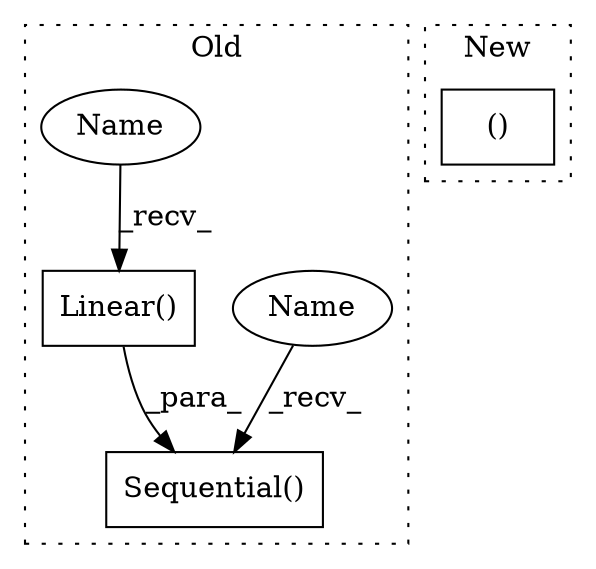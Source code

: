 digraph G {
subgraph cluster0 {
1 [label="Linear()" a="75" s="1930,1957" l="10,1" shape="box"];
3 [label="Sequential()" a="75" s="1837,1958" l="27,10" shape="box"];
4 [label="Name" a="87" s="1837" l="2" shape="ellipse"];
5 [label="Name" a="87" s="1930" l="2" shape="ellipse"];
label = "Old";
style="dotted";
}
subgraph cluster1 {
2 [label="()" a="54" s="2156" l="26" shape="box"];
label = "New";
style="dotted";
}
1 -> 3 [label="_para_"];
4 -> 3 [label="_recv_"];
5 -> 1 [label="_recv_"];
}